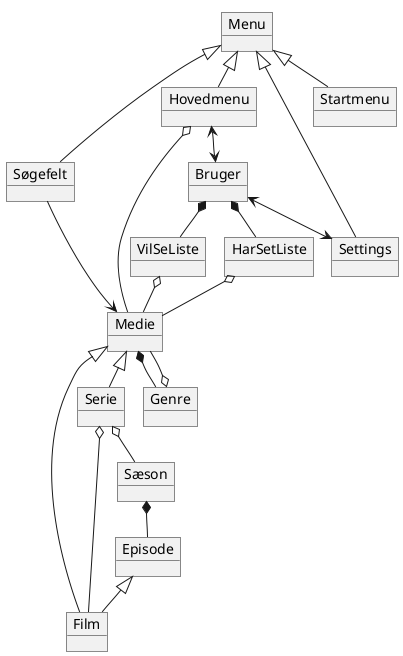 @startuml
!pragma layout smetana
'https://plantuml.com/object-diagram
object Medie
object Film
object Serie
object Genre
object Menu
object Søgefelt
object Hovedmenu
object Bruger
object Startmenu
object Settings
object VilSeListe
object HarSetListe
object Sæson
object Episode


Medie <|-- Film
Medie <|-- Serie
Menu <|-- Hovedmenu
Menu <|-- Startmenu
Menu <|-- Settings
Menu <|-- Søgefelt
Medie *-- Genre
Genre o-- Medie
Hovedmenu o-- Medie
Bruger *-- HarSetListe
Bruger *-- VilSeListe
VilSeListe o-- Medie
HarSetListe o-- Medie
Bruger <--> Settings
Hovedmenu <--> Bruger
Søgefelt --> Medie
Serie o-- Film
Serie o-- Sæson
Sæson *-- Episode
Episode <|-- Film











@enduml


extends <|-- (is-a)
composition *-- (must-have)
Aggregation o-- (can-have)
Associering <--